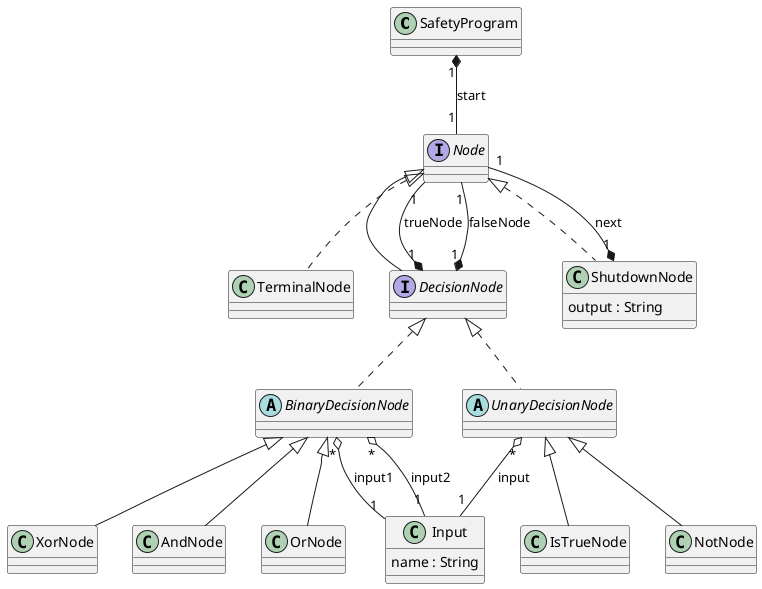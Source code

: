 @startuml

class SafetyProgram

interface Node

class TerminalNode implements Node

interface DecisionNode implements Node

abstract class BinaryDecisionNode implements DecisionNode

class XorNode extends BinaryDecisionNode

class AndNode extends BinaryDecisionNode

class OrNode extends BinaryDecisionNode

class IsTrueNode extends UnaryDecisionNode

abstract class UnaryDecisionNode implements DecisionNode

class NotNode extends UnaryDecisionNode

class Input {
    name : String
}

class ShutdownNode implements Node {
    output : String
}

SafetyProgram "1" *-- "1" Node : start
DecisionNode "1" *-- "1" Node : trueNode
DecisionNode "1" *-- "1" Node : falseNode
ShutdownNode "1" *-- "1" Node : next

UnaryDecisionNode "*" o-- "1" Input : input
BinaryDecisionNode "*" o-- "1" Input : input1
BinaryDecisionNode "*" o-- "1" Input : input2

@enduml